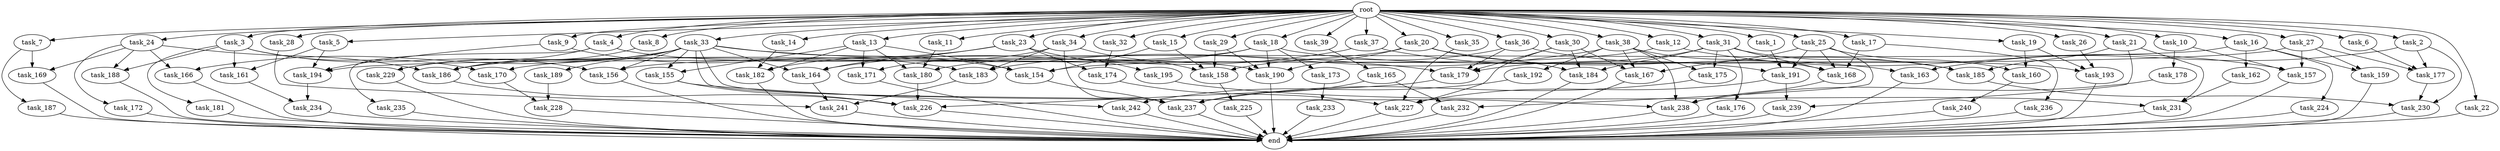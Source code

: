 digraph G {
  task_12 [size="2.048000"];
  task_160 [size="1992864825.344000"];
  task_36 [size="2.048000"];
  task_19 [size="2.048000"];
  task_180 [size="3178275799.040000"];
  root [size="0.000000"];
  task_10 [size="2.048000"];
  task_168 [size="4020089389.056000"];
  task_18 [size="2.048000"];
  task_189 [size="1717986918.400000"];
  task_183 [size="2628519985.152000"];
  task_161 [size="2559800508.416000"];
  task_4 [size="2.048000"];
  task_154 [size="4157528342.528000"];
  task_33 [size="2.048000"];
  task_235 [size="154618822.656000"];
  task_234 [size="910533066.752000"];
  task_8 [size="2.048000"];
  task_15 [size="2.048000"];
  task_5 [size="2.048000"];
  end [size="0.000000"];
  task_228 [size="1821066133.504000"];
  task_191 [size="3384434229.248000"];
  task_155 [size="2336462209.024000"];
  task_169 [size="429496729.600000"];
  task_167 [size="2886218022.912000"];
  task_14 [size="2.048000"];
  task_21 [size="2.048000"];
  task_38 [size="2.048000"];
  task_241 [size="1340029796.352000"];
  task_16 [size="2.048000"];
  task_7 [size="2.048000"];
  task_242 [size="2817498546.176000"];
  task_227 [size="4054449127.424000"];
  task_225 [size="429496729.600000"];
  task_26 [size="2.048000"];
  task_177 [size="2954937499.648000"];
  task_239 [size="2147483648.000000"];
  task_193 [size="2061584302.080000"];
  task_158 [size="3006477107.200000"];
  task_229 [size="1872605741.056000"];
  task_30 [size="2.048000"];
  task_39 [size="2.048000"];
  task_172 [size="154618822.656000"];
  task_164 [size="2267742732.288000"];
  task_226 [size="5308579577.856000"];
  task_174 [size="343597383.680000"];
  task_171 [size="1460288880.640000"];
  task_165 [size="841813590.016000"];
  task_179 [size="4277787426.816000"];
  task_175 [size="910533066.752000"];
  task_27 [size="2.048000"];
  task_192 [size="68719476.736000"];
  task_231 [size="1013612281.856000"];
  task_17 [size="2.048000"];
  task_166 [size="1872605741.056000"];
  task_31 [size="2.048000"];
  task_170 [size="1941325217.792000"];
  task_194 [size="4054449127.424000"];
  task_2 [size="2.048000"];
  task_237 [size="4724464025.600000"];
  task_35 [size="2.048000"];
  task_3 [size="2.048000"];
  task_187 [size="274877906.944000"];
  task_230 [size="1511828488.192000"];
  task_181 [size="841813590.016000"];
  task_162 [size="618475290.624000"];
  task_232 [size="1872605741.056000"];
  task_184 [size="3040836845.568000"];
  task_22 [size="2.048000"];
  task_159 [size="1236950581.248000"];
  task_25 [size="2.048000"];
  task_29 [size="2.048000"];
  task_28 [size="2.048000"];
  task_176 [size="841813590.016000"];
  task_163 [size="1717986918.400000"];
  task_182 [size="962072674.304000"];
  task_233 [size="154618822.656000"];
  task_23 [size="2.048000"];
  task_190 [size="3126736191.488000"];
  task_224 [size="618475290.624000"];
  task_6 [size="2.048000"];
  task_32 [size="2.048000"];
  task_188 [size="996432412.672000"];
  task_20 [size="2.048000"];
  task_238 [size="4604204941.312000"];
  task_9 [size="2.048000"];
  task_37 [size="2.048000"];
  task_236 [size="1391569403.904000"];
  task_1 [size="2.048000"];
  task_195 [size="274877906.944000"];
  task_185 [size="1889785610.240000"];
  task_156 [size="3178275799.040000"];
  task_186 [size="3745211482.112000"];
  task_34 [size="2.048000"];
  task_240 [size="1717986918.400000"];
  task_173 [size="1717986918.400000"];
  task_157 [size="1889785610.240000"];
  task_178 [size="841813590.016000"];
  task_13 [size="2.048000"];
  task_24 [size="2.048000"];
  task_11 [size="2.048000"];

  task_12 -> task_154 [size="209715200.000000"];
  task_12 -> task_157 [size="209715200.000000"];
  task_160 -> task_240 [size="838860800.000000"];
  task_36 -> task_158 [size="301989888.000000"];
  task_36 -> task_179 [size="301989888.000000"];
  task_36 -> task_185 [size="301989888.000000"];
  task_19 -> task_160 [size="134217728.000000"];
  task_19 -> task_193 [size="134217728.000000"];
  task_180 -> task_226 [size="838860800.000000"];
  root -> task_12 [size="1.000000"];
  root -> task_35 [size="1.000000"];
  root -> task_14 [size="1.000000"];
  root -> task_36 [size="1.000000"];
  root -> task_37 [size="1.000000"];
  root -> task_6 [size="1.000000"];
  root -> task_32 [size="1.000000"];
  root -> task_38 [size="1.000000"];
  root -> task_19 [size="1.000000"];
  root -> task_13 [size="1.000000"];
  root -> task_20 [size="1.000000"];
  root -> task_16 [size="1.000000"];
  root -> task_9 [size="1.000000"];
  root -> task_31 [size="1.000000"];
  root -> task_10 [size="1.000000"];
  root -> task_1 [size="1.000000"];
  root -> task_18 [size="1.000000"];
  root -> task_5 [size="1.000000"];
  root -> task_2 [size="1.000000"];
  root -> task_4 [size="1.000000"];
  root -> task_27 [size="1.000000"];
  root -> task_11 [size="1.000000"];
  root -> task_23 [size="1.000000"];
  root -> task_3 [size="1.000000"];
  root -> task_26 [size="1.000000"];
  root -> task_7 [size="1.000000"];
  root -> task_34 [size="1.000000"];
  root -> task_17 [size="1.000000"];
  root -> task_33 [size="1.000000"];
  root -> task_15 [size="1.000000"];
  root -> task_22 [size="1.000000"];
  root -> task_29 [size="1.000000"];
  root -> task_8 [size="1.000000"];
  root -> task_30 [size="1.000000"];
  root -> task_39 [size="1.000000"];
  root -> task_25 [size="1.000000"];
  root -> task_24 [size="1.000000"];
  root -> task_21 [size="1.000000"];
  root -> task_28 [size="1.000000"];
  task_10 -> task_157 [size="411041792.000000"];
  task_10 -> task_178 [size="411041792.000000"];
  task_168 -> task_238 [size="536870912.000000"];
  task_18 -> task_180 [size="838860800.000000"];
  task_18 -> task_190 [size="838860800.000000"];
  task_18 -> task_173 [size="838860800.000000"];
  task_18 -> task_186 [size="838860800.000000"];
  task_18 -> task_193 [size="838860800.000000"];
  task_189 -> task_228 [size="679477248.000000"];
  task_183 -> task_241 [size="209715200.000000"];
  task_161 -> task_234 [size="411041792.000000"];
  task_4 -> task_190 [size="75497472.000000"];
  task_4 -> task_229 [size="75497472.000000"];
  task_4 -> task_235 [size="75497472.000000"];
  task_154 -> task_237 [size="679477248.000000"];
  task_33 -> task_155 [size="838860800.000000"];
  task_33 -> task_156 [size="838860800.000000"];
  task_33 -> task_166 [size="838860800.000000"];
  task_33 -> task_238 [size="838860800.000000"];
  task_33 -> task_179 [size="838860800.000000"];
  task_33 -> task_164 [size="838860800.000000"];
  task_33 -> task_154 [size="838860800.000000"];
  task_33 -> task_237 [size="838860800.000000"];
  task_33 -> task_229 [size="838860800.000000"];
  task_33 -> task_189 [size="838860800.000000"];
  task_33 -> task_186 [size="838860800.000000"];
  task_235 -> end [size="1.000000"];
  task_234 -> end [size="1.000000"];
  task_8 -> task_186 [size="75497472.000000"];
  task_15 -> task_158 [size="679477248.000000"];
  task_15 -> task_154 [size="679477248.000000"];
  task_5 -> task_161 [size="838860800.000000"];
  task_5 -> task_194 [size="838860800.000000"];
  task_228 -> end [size="1.000000"];
  task_191 -> task_227 [size="838860800.000000"];
  task_191 -> task_239 [size="838860800.000000"];
  task_155 -> task_226 [size="838860800.000000"];
  task_155 -> task_242 [size="838860800.000000"];
  task_169 -> end [size="1.000000"];
  task_167 -> end [size="1.000000"];
  task_14 -> task_182 [size="33554432.000000"];
  task_21 -> task_239 [size="209715200.000000"];
  task_21 -> task_185 [size="209715200.000000"];
  task_21 -> task_231 [size="209715200.000000"];
  task_38 -> task_183 [size="33554432.000000"];
  task_38 -> task_175 [size="33554432.000000"];
  task_38 -> task_192 [size="33554432.000000"];
  task_38 -> task_167 [size="33554432.000000"];
  task_38 -> task_238 [size="33554432.000000"];
  task_38 -> task_168 [size="33554432.000000"];
  task_241 -> end [size="1.000000"];
  task_16 -> task_156 [size="301989888.000000"];
  task_16 -> task_162 [size="301989888.000000"];
  task_16 -> task_159 [size="301989888.000000"];
  task_16 -> task_224 [size="301989888.000000"];
  task_7 -> task_187 [size="134217728.000000"];
  task_7 -> task_169 [size="134217728.000000"];
  task_242 -> end [size="1.000000"];
  task_227 -> end [size="1.000000"];
  task_225 -> end [size="1.000000"];
  task_26 -> task_193 [size="33554432.000000"];
  task_177 -> task_230 [size="301989888.000000"];
  task_239 -> end [size="1.000000"];
  task_193 -> end [size="1.000000"];
  task_158 -> task_225 [size="209715200.000000"];
  task_229 -> end [size="1.000000"];
  task_30 -> task_227 [size="536870912.000000"];
  task_30 -> task_184 [size="536870912.000000"];
  task_30 -> task_167 [size="536870912.000000"];
  task_30 -> task_179 [size="536870912.000000"];
  task_39 -> task_165 [size="411041792.000000"];
  task_172 -> end [size="1.000000"];
  task_164 -> task_241 [size="33554432.000000"];
  task_226 -> end [size="1.000000"];
  task_174 -> task_227 [size="301989888.000000"];
  task_171 -> end [size="1.000000"];
  task_165 -> task_232 [size="75497472.000000"];
  task_165 -> task_237 [size="75497472.000000"];
  task_179 -> task_226 [size="75497472.000000"];
  task_175 -> task_237 [size="301989888.000000"];
  task_27 -> task_177 [size="301989888.000000"];
  task_27 -> task_194 [size="301989888.000000"];
  task_27 -> task_157 [size="301989888.000000"];
  task_27 -> task_159 [size="301989888.000000"];
  task_192 -> task_242 [size="536870912.000000"];
  task_231 -> end [size="1.000000"];
  task_17 -> task_236 [size="679477248.000000"];
  task_17 -> task_168 [size="679477248.000000"];
  task_166 -> end [size="1.000000"];
  task_31 -> task_175 [size="411041792.000000"];
  task_31 -> task_184 [size="411041792.000000"];
  task_31 -> task_176 [size="411041792.000000"];
  task_31 -> task_179 [size="411041792.000000"];
  task_31 -> task_168 [size="411041792.000000"];
  task_31 -> task_185 [size="411041792.000000"];
  task_170 -> task_228 [size="209715200.000000"];
  task_194 -> task_234 [size="33554432.000000"];
  task_2 -> task_163 [size="301989888.000000"];
  task_2 -> task_177 [size="301989888.000000"];
  task_2 -> task_230 [size="301989888.000000"];
  task_237 -> end [size="1.000000"];
  task_35 -> task_227 [size="301989888.000000"];
  task_3 -> task_156 [size="411041792.000000"];
  task_3 -> task_170 [size="411041792.000000"];
  task_3 -> task_161 [size="411041792.000000"];
  task_3 -> task_181 [size="411041792.000000"];
  task_3 -> task_188 [size="411041792.000000"];
  task_187 -> end [size="1.000000"];
  task_230 -> end [size="1.000000"];
  task_181 -> end [size="1.000000"];
  task_162 -> task_231 [size="75497472.000000"];
  task_232 -> end [size="1.000000"];
  task_184 -> end [size="1.000000"];
  task_22 -> end [size="1.000000"];
  task_159 -> end [size="1.000000"];
  task_25 -> task_160 [size="838860800.000000"];
  task_25 -> task_168 [size="838860800.000000"];
  task_25 -> task_167 [size="838860800.000000"];
  task_25 -> task_191 [size="838860800.000000"];
  task_25 -> task_232 [size="838860800.000000"];
  task_29 -> task_158 [size="75497472.000000"];
  task_29 -> task_190 [size="75497472.000000"];
  task_28 -> task_241 [size="411041792.000000"];
  task_176 -> end [size="1.000000"];
  task_163 -> end [size="1.000000"];
  task_182 -> end [size="1.000000"];
  task_233 -> end [size="1.000000"];
  task_23 -> task_182 [size="134217728.000000"];
  task_23 -> task_195 [size="134217728.000000"];
  task_23 -> task_174 [size="134217728.000000"];
  task_23 -> task_164 [size="134217728.000000"];
  task_190 -> end [size="1.000000"];
  task_224 -> end [size="1.000000"];
  task_6 -> task_177 [size="838860800.000000"];
  task_32 -> task_174 [size="33554432.000000"];
  task_188 -> end [size="1.000000"];
  task_20 -> task_163 [size="536870912.000000"];
  task_20 -> task_170 [size="536870912.000000"];
  task_20 -> task_184 [size="536870912.000000"];
  task_20 -> task_190 [size="536870912.000000"];
  task_238 -> end [size="1.000000"];
  task_9 -> task_183 [size="838860800.000000"];
  task_9 -> task_194 [size="838860800.000000"];
  task_37 -> task_191 [size="134217728.000000"];
  task_37 -> task_164 [size="134217728.000000"];
  task_236 -> end [size="1.000000"];
  task_1 -> task_191 [size="679477248.000000"];
  task_195 -> task_231 [size="209715200.000000"];
  task_185 -> task_230 [size="134217728.000000"];
  task_156 -> end [size="1.000000"];
  task_186 -> task_226 [size="838860800.000000"];
  task_34 -> task_183 [size="411041792.000000"];
  task_34 -> task_158 [size="411041792.000000"];
  task_34 -> task_171 [size="411041792.000000"];
  task_34 -> task_237 [size="411041792.000000"];
  task_240 -> end [size="1.000000"];
  task_173 -> task_233 [size="75497472.000000"];
  task_157 -> end [size="1.000000"];
  task_178 -> task_238 [size="838860800.000000"];
  task_13 -> task_155 [size="301989888.000000"];
  task_13 -> task_180 [size="301989888.000000"];
  task_13 -> task_154 [size="301989888.000000"];
  task_13 -> task_171 [size="301989888.000000"];
  task_13 -> task_182 [size="301989888.000000"];
  task_24 -> task_172 [size="75497472.000000"];
  task_24 -> task_169 [size="75497472.000000"];
  task_24 -> task_166 [size="75497472.000000"];
  task_24 -> task_186 [size="75497472.000000"];
  task_24 -> task_188 [size="75497472.000000"];
  task_11 -> task_180 [size="411041792.000000"];
}

